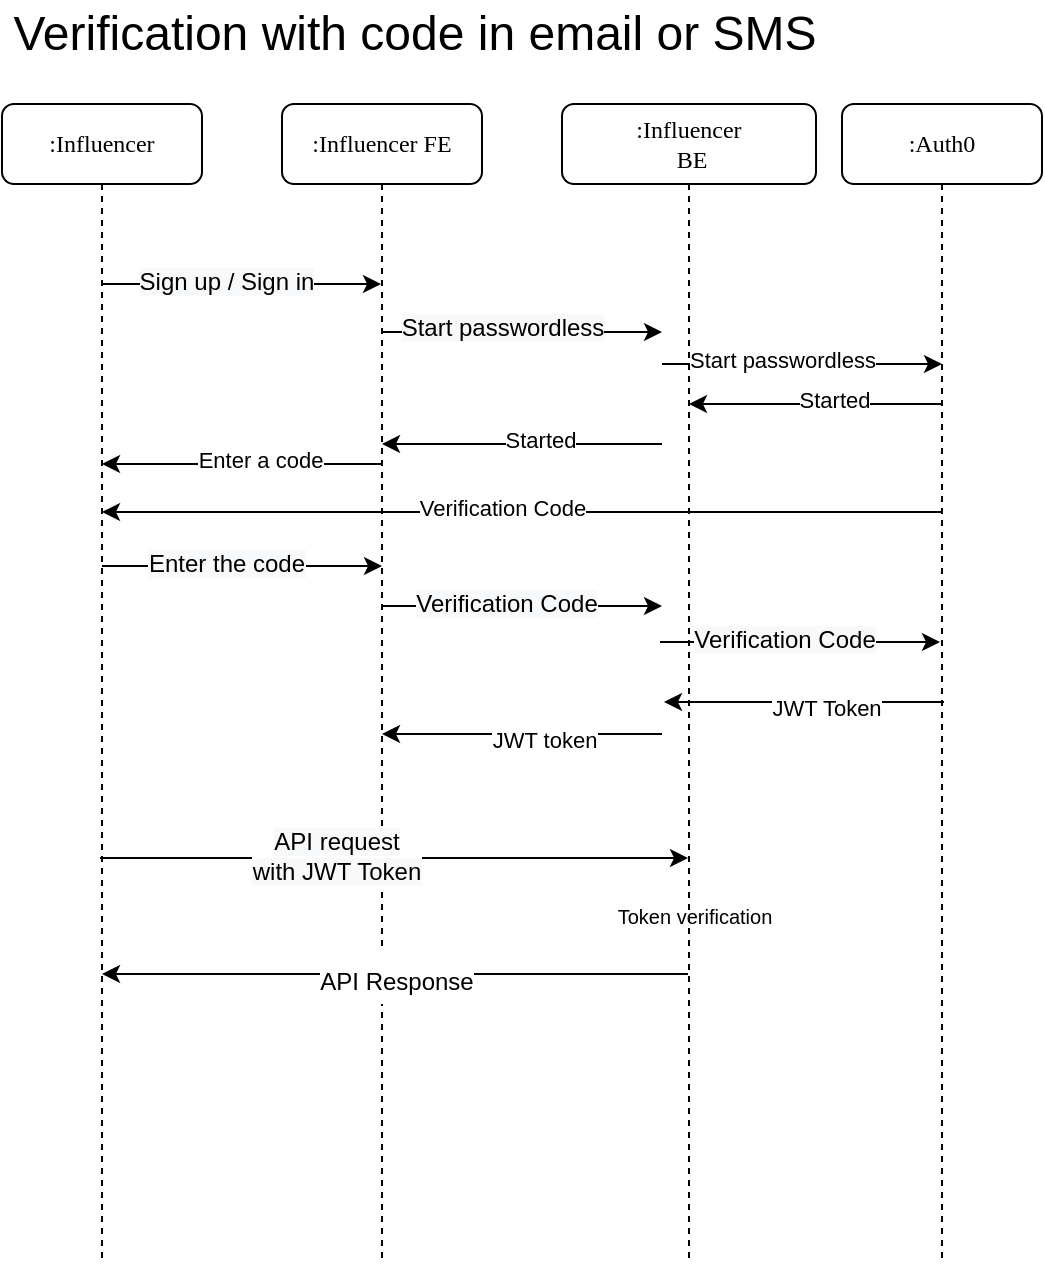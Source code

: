 <mxfile version="13.4.0" type="browser"><diagram id="OOytP7S6DR6hvLariBet" name="Page-1"><mxGraphModel dx="946" dy="614" grid="0" gridSize="10" guides="1" tooltips="1" connect="1" arrows="1" fold="1" page="1" pageScale="1" pageWidth="827" pageHeight="1169" math="0" shadow="0"><root><mxCell id="0"/><mxCell id="1" parent="0"/><mxCell id="3NlthwShioLK03QT678r-1" value=":Influencer FE" style="shape=umlLifeline;perimeter=lifelinePerimeter;whiteSpace=wrap;html=1;container=1;collapsible=0;recursiveResize=0;outlineConnect=0;rounded=1;shadow=0;comic=0;labelBackgroundColor=none;strokeWidth=1;fontFamily=Verdana;fontSize=12;align=center;" parent="1" vertex="1"><mxGeometry x="240" y="80" width="100" height="580" as="geometry"/></mxCell><mxCell id="3NlthwShioLK03QT678r-2" value=":Influencer&lt;br&gt;&amp;nbsp;BE" style="shape=umlLifeline;perimeter=lifelinePerimeter;whiteSpace=wrap;html=1;container=1;collapsible=0;recursiveResize=0;outlineConnect=0;rounded=1;shadow=0;comic=0;labelBackgroundColor=none;strokeWidth=1;fontFamily=Verdana;fontSize=12;align=center;" parent="1" vertex="1"><mxGeometry x="380" y="80" width="127" height="580" as="geometry"/></mxCell><mxCell id="3NlthwShioLK03QT678r-53" value="&lt;font style=&quot;font-size: 10px&quot;&gt;Token verification&lt;/font&gt;" style="text;html=1;align=center;verticalAlign=middle;resizable=0;points=[];autosize=1;fontSize=24;" parent="3NlthwShioLK03QT678r-2" vertex="1"><mxGeometry x="22" y="383" width="87" height="37" as="geometry"/></mxCell><mxCell id="3NlthwShioLK03QT678r-3" value=":Auth0" style="shape=umlLifeline;perimeter=lifelinePerimeter;whiteSpace=wrap;html=1;container=1;collapsible=0;recursiveResize=0;outlineConnect=0;rounded=1;shadow=0;comic=0;labelBackgroundColor=none;strokeWidth=1;fontFamily=Verdana;fontSize=12;align=center;" parent="1" vertex="1"><mxGeometry x="520" y="80" width="100" height="580" as="geometry"/></mxCell><mxCell id="3NlthwShioLK03QT678r-5" value=":Influencer" style="shape=umlLifeline;perimeter=lifelinePerimeter;whiteSpace=wrap;html=1;container=1;collapsible=0;recursiveResize=0;outlineConnect=0;rounded=1;shadow=0;comic=0;labelBackgroundColor=none;strokeWidth=1;fontFamily=Verdana;fontSize=12;align=center;" parent="1" vertex="1"><mxGeometry x="100" y="80" width="100" height="580" as="geometry"/></mxCell><mxCell id="3NlthwShioLK03QT678r-6" value="" style="endArrow=classic;html=1;" parent="1" source="3NlthwShioLK03QT678r-5" target="3NlthwShioLK03QT678r-1" edge="1"><mxGeometry width="50" height="50" relative="1" as="geometry"><mxPoint x="450" y="310" as="sourcePoint"/><mxPoint x="500" y="260" as="targetPoint"/><Array as="points"><mxPoint x="200" y="170"/></Array></mxGeometry></mxCell><mxCell id="3NlthwShioLK03QT678r-7" value="&lt;span style=&quot;font-size: 12px ; background-color: rgb(248 , 249 , 250)&quot;&gt;Sign up / Sign in&lt;/span&gt;" style="edgeLabel;html=1;align=center;verticalAlign=middle;resizable=0;points=[];" parent="3NlthwShioLK03QT678r-6" vertex="1" connectable="0"><mxGeometry x="-0.279" y="-14" relative="1" as="geometry"><mxPoint x="11.5" y="-15" as="offset"/></mxGeometry></mxCell><mxCell id="3NlthwShioLK03QT678r-8" value="" style="endArrow=classic;html=1;" parent="1" edge="1"><mxGeometry width="50" height="50" relative="1" as="geometry"><mxPoint x="290" y="194" as="sourcePoint"/><mxPoint x="430" y="194" as="targetPoint"/><Array as="points"><mxPoint x="340.5" y="194"/></Array></mxGeometry></mxCell><mxCell id="3NlthwShioLK03QT678r-9" value="&lt;span style=&quot;font-size: 12px ; background-color: rgb(248 , 249 , 250)&quot;&gt;Start passwordless&lt;/span&gt;" style="edgeLabel;html=1;align=center;verticalAlign=middle;resizable=0;points=[];" parent="3NlthwShioLK03QT678r-8" vertex="1" connectable="0"><mxGeometry x="0.171" y="2" relative="1" as="geometry"><mxPoint x="-22" as="offset"/></mxGeometry></mxCell><mxCell id="3NlthwShioLK03QT678r-10" value="" style="endArrow=classic;html=1;" parent="1" edge="1"><mxGeometry width="50" height="50" relative="1" as="geometry"><mxPoint x="430" y="210" as="sourcePoint"/><mxPoint x="570" y="210" as="targetPoint"/><Array as="points"/></mxGeometry></mxCell><mxCell id="3NlthwShioLK03QT678r-11" value="Start passwordless" style="edgeLabel;html=1;align=center;verticalAlign=middle;resizable=0;points=[];" parent="3NlthwShioLK03QT678r-10" vertex="1" connectable="0"><mxGeometry x="-0.243" y="2" relative="1" as="geometry"><mxPoint x="7" as="offset"/></mxGeometry></mxCell><mxCell id="3NlthwShioLK03QT678r-12" value="" style="endArrow=classic;html=1;" parent="1" source="3NlthwShioLK03QT678r-3" target="3NlthwShioLK03QT678r-2" edge="1"><mxGeometry width="50" height="50" relative="1" as="geometry"><mxPoint x="450" y="310" as="sourcePoint"/><mxPoint x="500" y="260" as="targetPoint"/><Array as="points"><mxPoint x="490" y="230"/></Array></mxGeometry></mxCell><mxCell id="3NlthwShioLK03QT678r-13" value="Started" style="edgeLabel;html=1;align=center;verticalAlign=middle;resizable=0;points=[];" parent="3NlthwShioLK03QT678r-12" vertex="1" connectable="0"><mxGeometry x="0.136" y="-18" relative="1" as="geometry"><mxPoint x="18" y="16" as="offset"/></mxGeometry></mxCell><mxCell id="3NlthwShioLK03QT678r-14" value="" style="endArrow=classic;html=1;" parent="1" edge="1"><mxGeometry width="50" height="50" relative="1" as="geometry"><mxPoint x="430" y="250" as="sourcePoint"/><mxPoint x="290" y="250" as="targetPoint"/><Array as="points"><mxPoint x="350.5" y="250"/></Array></mxGeometry></mxCell><mxCell id="3NlthwShioLK03QT678r-15" value="Started" style="edgeLabel;html=1;align=center;verticalAlign=middle;resizable=0;points=[];" parent="3NlthwShioLK03QT678r-14" vertex="1" connectable="0"><mxGeometry x="0.136" y="-18" relative="1" as="geometry"><mxPoint x="18" y="16" as="offset"/></mxGeometry></mxCell><mxCell id="3NlthwShioLK03QT678r-16" value="" style="endArrow=classic;html=1;" parent="1" edge="1"><mxGeometry width="50" height="50" relative="1" as="geometry"><mxPoint x="290" y="260" as="sourcePoint"/><mxPoint x="150" y="260" as="targetPoint"/><Array as="points"><mxPoint x="210.5" y="260"/></Array></mxGeometry></mxCell><mxCell id="3NlthwShioLK03QT678r-17" value="Enter a code" style="edgeLabel;html=1;align=center;verticalAlign=middle;resizable=0;points=[];" parent="3NlthwShioLK03QT678r-16" vertex="1" connectable="0"><mxGeometry x="0.136" y="-18" relative="1" as="geometry"><mxPoint x="18" y="16" as="offset"/></mxGeometry></mxCell><mxCell id="3NlthwShioLK03QT678r-24" value="" style="endArrow=classic;html=1;" parent="1" edge="1"><mxGeometry width="50" height="50" relative="1" as="geometry"><mxPoint x="571" y="379" as="sourcePoint"/><mxPoint x="431" y="379" as="targetPoint"/><Array as="points"><mxPoint x="491.5" y="379"/></Array></mxGeometry></mxCell><mxCell id="3NlthwShioLK03QT678r-25" value="JWT Token" style="edgeLabel;html=1;align=center;verticalAlign=middle;resizable=0;points=[];" parent="3NlthwShioLK03QT678r-24" vertex="1" connectable="0"><mxGeometry x="0.136" y="20" relative="1" as="geometry"><mxPoint x="20" y="-17" as="offset"/></mxGeometry></mxCell><mxCell id="3NlthwShioLK03QT678r-34" value="Verification with code in email or SMS" style="text;html=1;align=center;verticalAlign=middle;resizable=0;points=[];autosize=1;fontSize=24;" parent="1" vertex="1"><mxGeometry x="100" y="28" width="412" height="33" as="geometry"/></mxCell><mxCell id="3NlthwShioLK03QT678r-35" value="" style="endArrow=classic;html=1;" parent="1" target="3NlthwShioLK03QT678r-5" edge="1"><mxGeometry width="50" height="50" relative="1" as="geometry"><mxPoint x="570" y="284" as="sourcePoint"/><mxPoint x="430" y="284" as="targetPoint"/><Array as="points"><mxPoint x="490.5" y="284"/></Array></mxGeometry></mxCell><mxCell id="3NlthwShioLK03QT678r-36" value="Verification Code" style="edgeLabel;html=1;align=center;verticalAlign=middle;resizable=0;points=[];" parent="3NlthwShioLK03QT678r-35" vertex="1" connectable="0"><mxGeometry x="0.136" y="-18" relative="1" as="geometry"><mxPoint x="18" y="16" as="offset"/></mxGeometry></mxCell><mxCell id="3NlthwShioLK03QT678r-37" value="" style="endArrow=classic;html=1;" parent="1" edge="1"><mxGeometry width="50" height="50" relative="1" as="geometry"><mxPoint x="150" y="311" as="sourcePoint"/><mxPoint x="290" y="311" as="targetPoint"/><Array as="points"><mxPoint x="200.5" y="311"/></Array></mxGeometry></mxCell><mxCell id="3NlthwShioLK03QT678r-38" value="&lt;span style=&quot;font-size: 12px ; background-color: rgb(248 , 249 , 250)&quot;&gt;Enter the code&lt;/span&gt;" style="edgeLabel;html=1;align=center;verticalAlign=middle;resizable=0;points=[];" parent="3NlthwShioLK03QT678r-37" vertex="1" connectable="0"><mxGeometry x="-0.279" y="-14" relative="1" as="geometry"><mxPoint x="11.5" y="-15" as="offset"/></mxGeometry></mxCell><mxCell id="3NlthwShioLK03QT678r-39" value="" style="endArrow=classic;html=1;" parent="1" edge="1"><mxGeometry width="50" height="50" relative="1" as="geometry"><mxPoint x="290" y="331" as="sourcePoint"/><mxPoint x="430" y="331" as="targetPoint"/><Array as="points"><mxPoint x="340.5" y="331"/></Array></mxGeometry></mxCell><mxCell id="3NlthwShioLK03QT678r-40" value="&lt;span style=&quot;font-size: 12px ; background-color: rgb(248 , 249 , 250)&quot;&gt;Verification Code&lt;/span&gt;" style="edgeLabel;html=1;align=center;verticalAlign=middle;resizable=0;points=[];" parent="3NlthwShioLK03QT678r-39" vertex="1" connectable="0"><mxGeometry x="-0.279" y="-14" relative="1" as="geometry"><mxPoint x="11.5" y="-15" as="offset"/></mxGeometry></mxCell><mxCell id="3NlthwShioLK03QT678r-42" value="" style="endArrow=classic;html=1;" parent="1" edge="1"><mxGeometry width="50" height="50" relative="1" as="geometry"><mxPoint x="429" y="349" as="sourcePoint"/><mxPoint x="569" y="349" as="targetPoint"/><Array as="points"><mxPoint x="479.5" y="349"/></Array></mxGeometry></mxCell><mxCell id="3NlthwShioLK03QT678r-43" value="&lt;span style=&quot;font-size: 12px ; background-color: rgb(248 , 249 , 250)&quot;&gt;Verification Code&lt;/span&gt;" style="edgeLabel;html=1;align=center;verticalAlign=middle;resizable=0;points=[];" parent="3NlthwShioLK03QT678r-42" vertex="1" connectable="0"><mxGeometry x="-0.279" y="-14" relative="1" as="geometry"><mxPoint x="11.5" y="-15" as="offset"/></mxGeometry></mxCell><mxCell id="3NlthwShioLK03QT678r-44" value="" style="endArrow=classic;html=1;" parent="1" edge="1"><mxGeometry width="50" height="50" relative="1" as="geometry"><mxPoint x="430" y="395" as="sourcePoint"/><mxPoint x="290" y="395" as="targetPoint"/><Array as="points"><mxPoint x="350.5" y="395"/></Array></mxGeometry></mxCell><mxCell id="3NlthwShioLK03QT678r-45" value="JWT token" style="edgeLabel;html=1;align=center;verticalAlign=middle;resizable=0;points=[];" parent="3NlthwShioLK03QT678r-44" vertex="1" connectable="0"><mxGeometry x="0.136" y="20" relative="1" as="geometry"><mxPoint x="20" y="-17" as="offset"/></mxGeometry></mxCell><mxCell id="3NlthwShioLK03QT678r-46" value="" style="endArrow=classic;html=1;" parent="1" target="3NlthwShioLK03QT678r-2" edge="1"><mxGeometry width="50" height="50" relative="1" as="geometry"><mxPoint x="149" y="457" as="sourcePoint"/><mxPoint x="289" y="457" as="targetPoint"/><Array as="points"><mxPoint x="199.5" y="457"/></Array></mxGeometry></mxCell><mxCell id="3NlthwShioLK03QT678r-47" value="&lt;span style=&quot;font-size: 12px ; background-color: rgb(248 , 249 , 250)&quot;&gt;API request&lt;br&gt;with JWT Token&lt;br&gt;&lt;/span&gt;" style="edgeLabel;html=1;align=center;verticalAlign=middle;resizable=0;points=[];" parent="3NlthwShioLK03QT678r-46" vertex="1" connectable="0"><mxGeometry x="-0.279" y="-14" relative="1" as="geometry"><mxPoint x="11.5" y="-15" as="offset"/></mxGeometry></mxCell><mxCell id="3NlthwShioLK03QT678r-54" value="" style="endArrow=classic;html=1;fontSize=24;" parent="1" source="3NlthwShioLK03QT678r-2" target="3NlthwShioLK03QT678r-5" edge="1"><mxGeometry width="50" height="50" relative="1" as="geometry"><mxPoint x="387" y="376" as="sourcePoint"/><mxPoint x="437" y="326" as="targetPoint"/><Array as="points"><mxPoint x="304" y="515"/></Array></mxGeometry></mxCell><mxCell id="3NlthwShioLK03QT678r-55" value="&lt;font style=&quot;font-size: 12px&quot;&gt;API Response&lt;/font&gt;" style="edgeLabel;html=1;align=center;verticalAlign=middle;resizable=0;points=[];fontSize=24;" parent="3NlthwShioLK03QT678r-54" vertex="1" connectable="0"><mxGeometry x="0.261" relative="1" as="geometry"><mxPoint x="38" as="offset"/></mxGeometry></mxCell></root></mxGraphModel></diagram></mxfile>